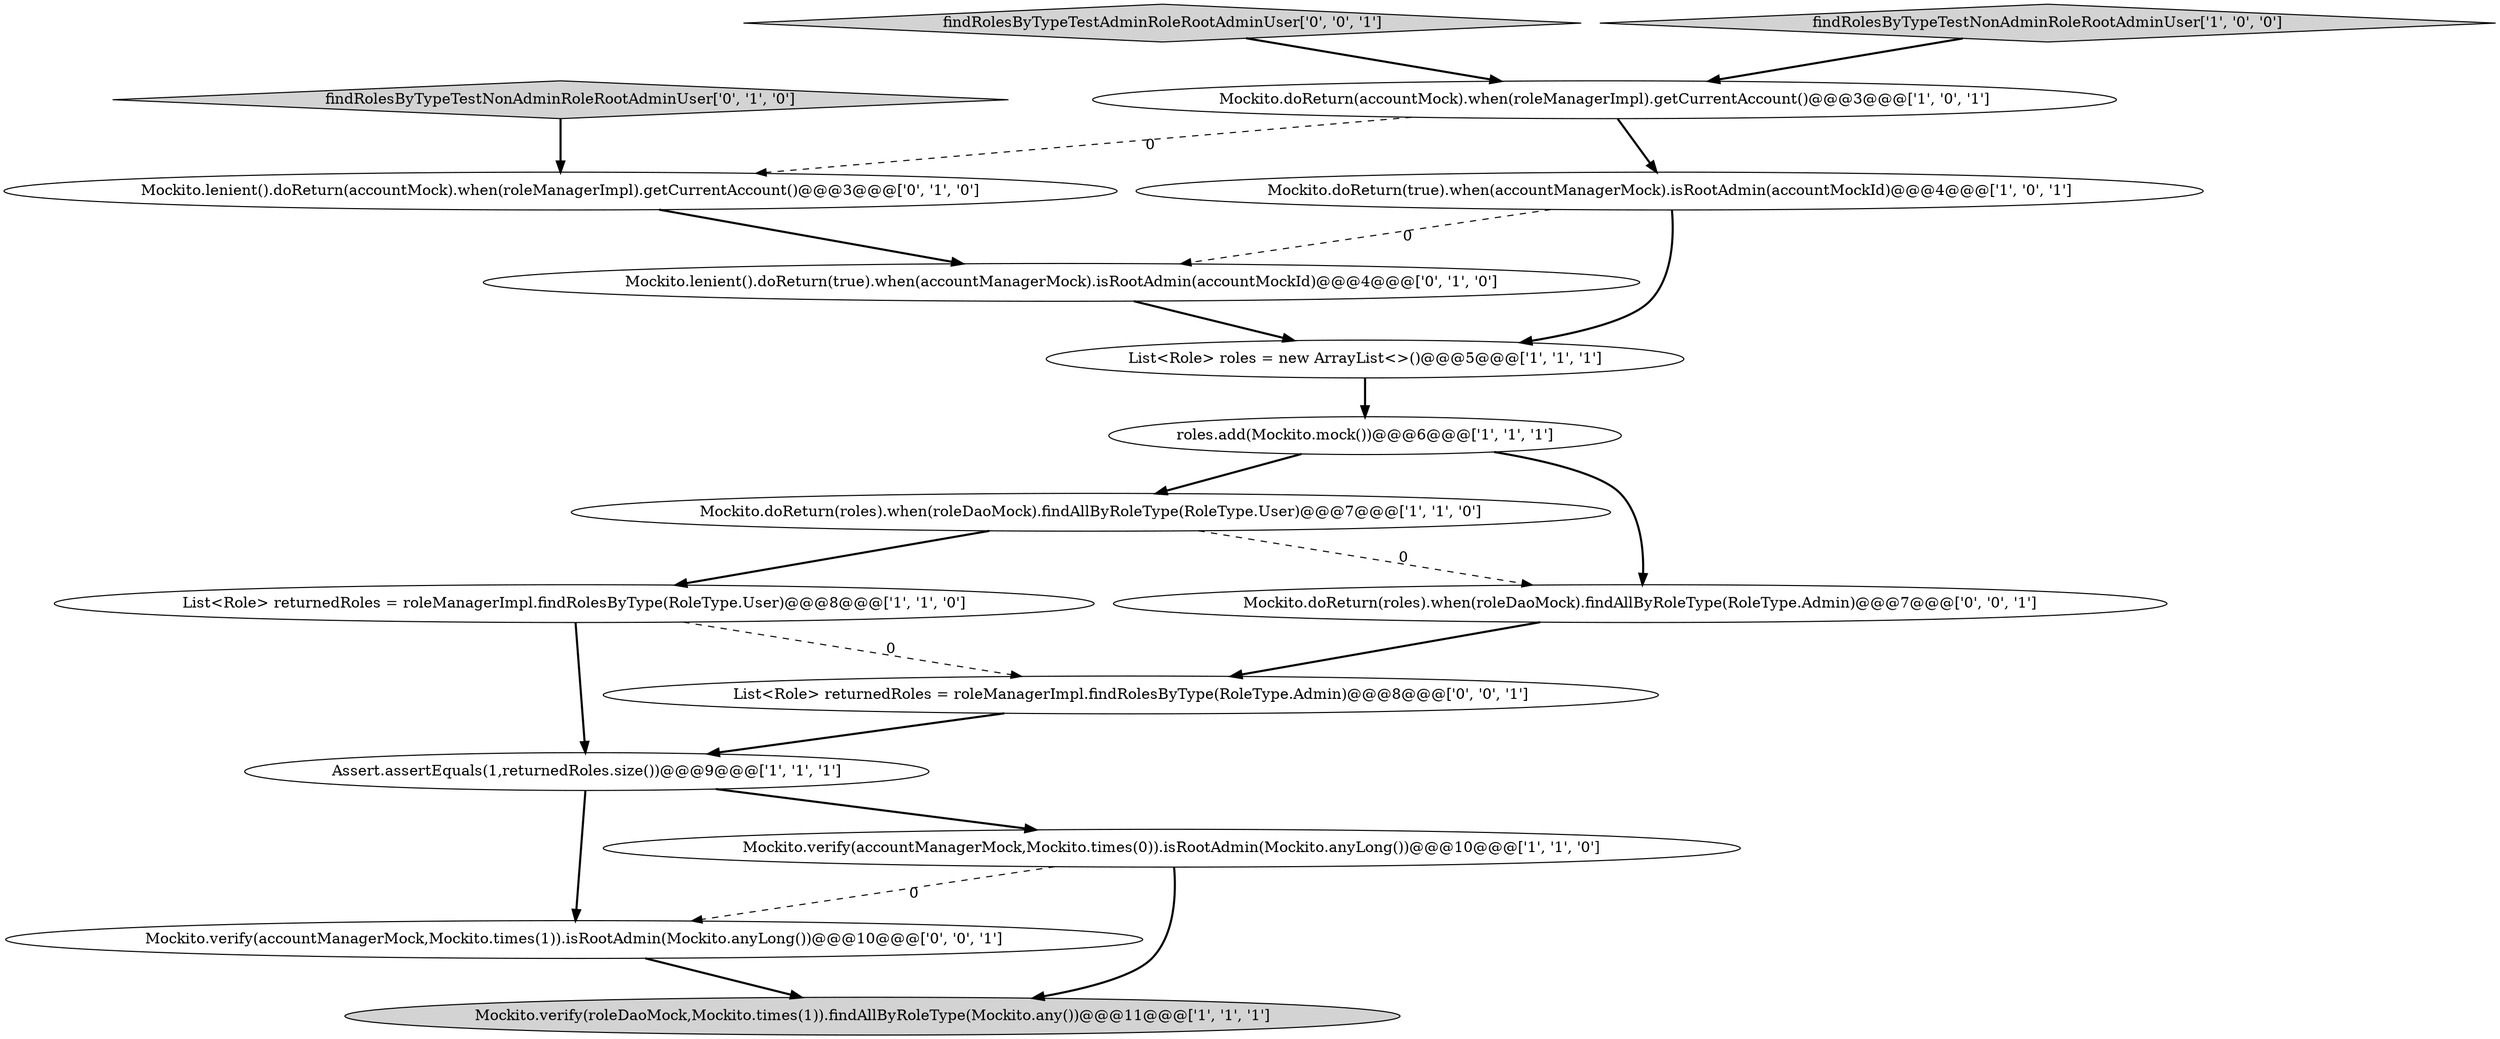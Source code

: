 digraph {
5 [style = filled, label = "Mockito.doReturn(roles).when(roleDaoMock).findAllByRoleType(RoleType.User)@@@7@@@['1', '1', '0']", fillcolor = white, shape = ellipse image = "AAA0AAABBB1BBB"];
12 [style = filled, label = "Mockito.lenient().doReturn(true).when(accountManagerMock).isRootAdmin(accountMockId)@@@4@@@['0', '1', '0']", fillcolor = white, shape = ellipse image = "AAA1AAABBB2BBB"];
2 [style = filled, label = "roles.add(Mockito.mock())@@@6@@@['1', '1', '1']", fillcolor = white, shape = ellipse image = "AAA0AAABBB1BBB"];
7 [style = filled, label = "Mockito.doReturn(accountMock).when(roleManagerImpl).getCurrentAccount()@@@3@@@['1', '0', '1']", fillcolor = white, shape = ellipse image = "AAA0AAABBB1BBB"];
0 [style = filled, label = "List<Role> roles = new ArrayList<>()@@@5@@@['1', '1', '1']", fillcolor = white, shape = ellipse image = "AAA0AAABBB1BBB"];
9 [style = filled, label = "Mockito.doReturn(true).when(accountManagerMock).isRootAdmin(accountMockId)@@@4@@@['1', '0', '1']", fillcolor = white, shape = ellipse image = "AAA0AAABBB1BBB"];
10 [style = filled, label = "findRolesByTypeTestNonAdminRoleRootAdminUser['0', '1', '0']", fillcolor = lightgray, shape = diamond image = "AAA0AAABBB2BBB"];
11 [style = filled, label = "Mockito.lenient().doReturn(accountMock).when(roleManagerImpl).getCurrentAccount()@@@3@@@['0', '1', '0']", fillcolor = white, shape = ellipse image = "AAA1AAABBB2BBB"];
13 [style = filled, label = "findRolesByTypeTestAdminRoleRootAdminUser['0', '0', '1']", fillcolor = lightgray, shape = diamond image = "AAA0AAABBB3BBB"];
14 [style = filled, label = "Mockito.verify(accountManagerMock,Mockito.times(1)).isRootAdmin(Mockito.anyLong())@@@10@@@['0', '0', '1']", fillcolor = white, shape = ellipse image = "AAA0AAABBB3BBB"];
8 [style = filled, label = "List<Role> returnedRoles = roleManagerImpl.findRolesByType(RoleType.User)@@@8@@@['1', '1', '0']", fillcolor = white, shape = ellipse image = "AAA0AAABBB1BBB"];
15 [style = filled, label = "List<Role> returnedRoles = roleManagerImpl.findRolesByType(RoleType.Admin)@@@8@@@['0', '0', '1']", fillcolor = white, shape = ellipse image = "AAA0AAABBB3BBB"];
1 [style = filled, label = "Mockito.verify(accountManagerMock,Mockito.times(0)).isRootAdmin(Mockito.anyLong())@@@10@@@['1', '1', '0']", fillcolor = white, shape = ellipse image = "AAA0AAABBB1BBB"];
16 [style = filled, label = "Mockito.doReturn(roles).when(roleDaoMock).findAllByRoleType(RoleType.Admin)@@@7@@@['0', '0', '1']", fillcolor = white, shape = ellipse image = "AAA0AAABBB3BBB"];
4 [style = filled, label = "Mockito.verify(roleDaoMock,Mockito.times(1)).findAllByRoleType(Mockito.any())@@@11@@@['1', '1', '1']", fillcolor = lightgray, shape = ellipse image = "AAA0AAABBB1BBB"];
3 [style = filled, label = "findRolesByTypeTestNonAdminRoleRootAdminUser['1', '0', '0']", fillcolor = lightgray, shape = diamond image = "AAA0AAABBB1BBB"];
6 [style = filled, label = "Assert.assertEquals(1,returnedRoles.size())@@@9@@@['1', '1', '1']", fillcolor = white, shape = ellipse image = "AAA0AAABBB1BBB"];
12->0 [style = bold, label=""];
5->16 [style = dashed, label="0"];
13->7 [style = bold, label=""];
5->8 [style = bold, label=""];
11->12 [style = bold, label=""];
9->12 [style = dashed, label="0"];
7->9 [style = bold, label=""];
2->5 [style = bold, label=""];
1->14 [style = dashed, label="0"];
16->15 [style = bold, label=""];
7->11 [style = dashed, label="0"];
10->11 [style = bold, label=""];
9->0 [style = bold, label=""];
8->6 [style = bold, label=""];
3->7 [style = bold, label=""];
15->6 [style = bold, label=""];
6->14 [style = bold, label=""];
8->15 [style = dashed, label="0"];
1->4 [style = bold, label=""];
2->16 [style = bold, label=""];
0->2 [style = bold, label=""];
14->4 [style = bold, label=""];
6->1 [style = bold, label=""];
}

